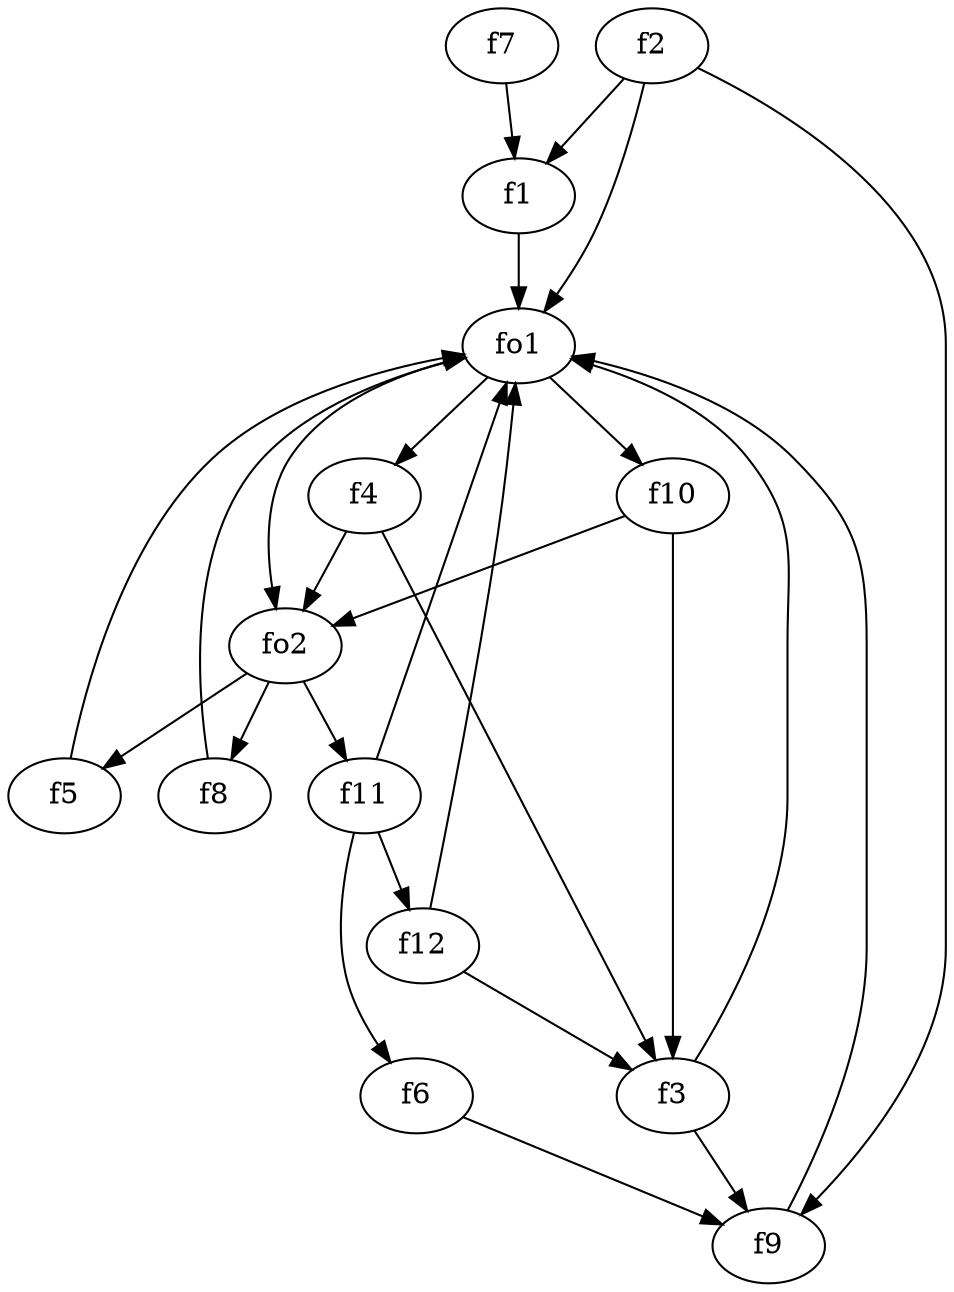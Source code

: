 strict digraph  {
f1;
f2;
f3;
f4;
f5;
f6;
f7;
f8;
f9;
f10;
f11;
f12;
fo1;
fo2;
f1 -> fo1  [weight=2];
f2 -> fo1  [weight=2];
f2 -> f9  [weight=2];
f2 -> f1  [weight=2];
f3 -> fo1  [weight=2];
f3 -> f9  [weight=2];
f4 -> fo2  [weight=2];
f4 -> f3  [weight=2];
f5 -> fo1  [weight=2];
f6 -> f9  [weight=2];
f7 -> f1  [weight=2];
f8 -> fo1  [weight=2];
f9 -> fo1  [weight=2];
f10 -> fo2  [weight=2];
f10 -> f3  [weight=2];
f11 -> f12  [weight=2];
f11 -> fo1  [weight=2];
f11 -> f6  [weight=2];
f12 -> fo1  [weight=2];
f12 -> f3  [weight=2];
fo1 -> f4  [weight=2];
fo1 -> fo2  [weight=2];
fo1 -> f10  [weight=2];
fo2 -> f11  [weight=2];
fo2 -> f8  [weight=2];
fo2 -> f5  [weight=2];
}
